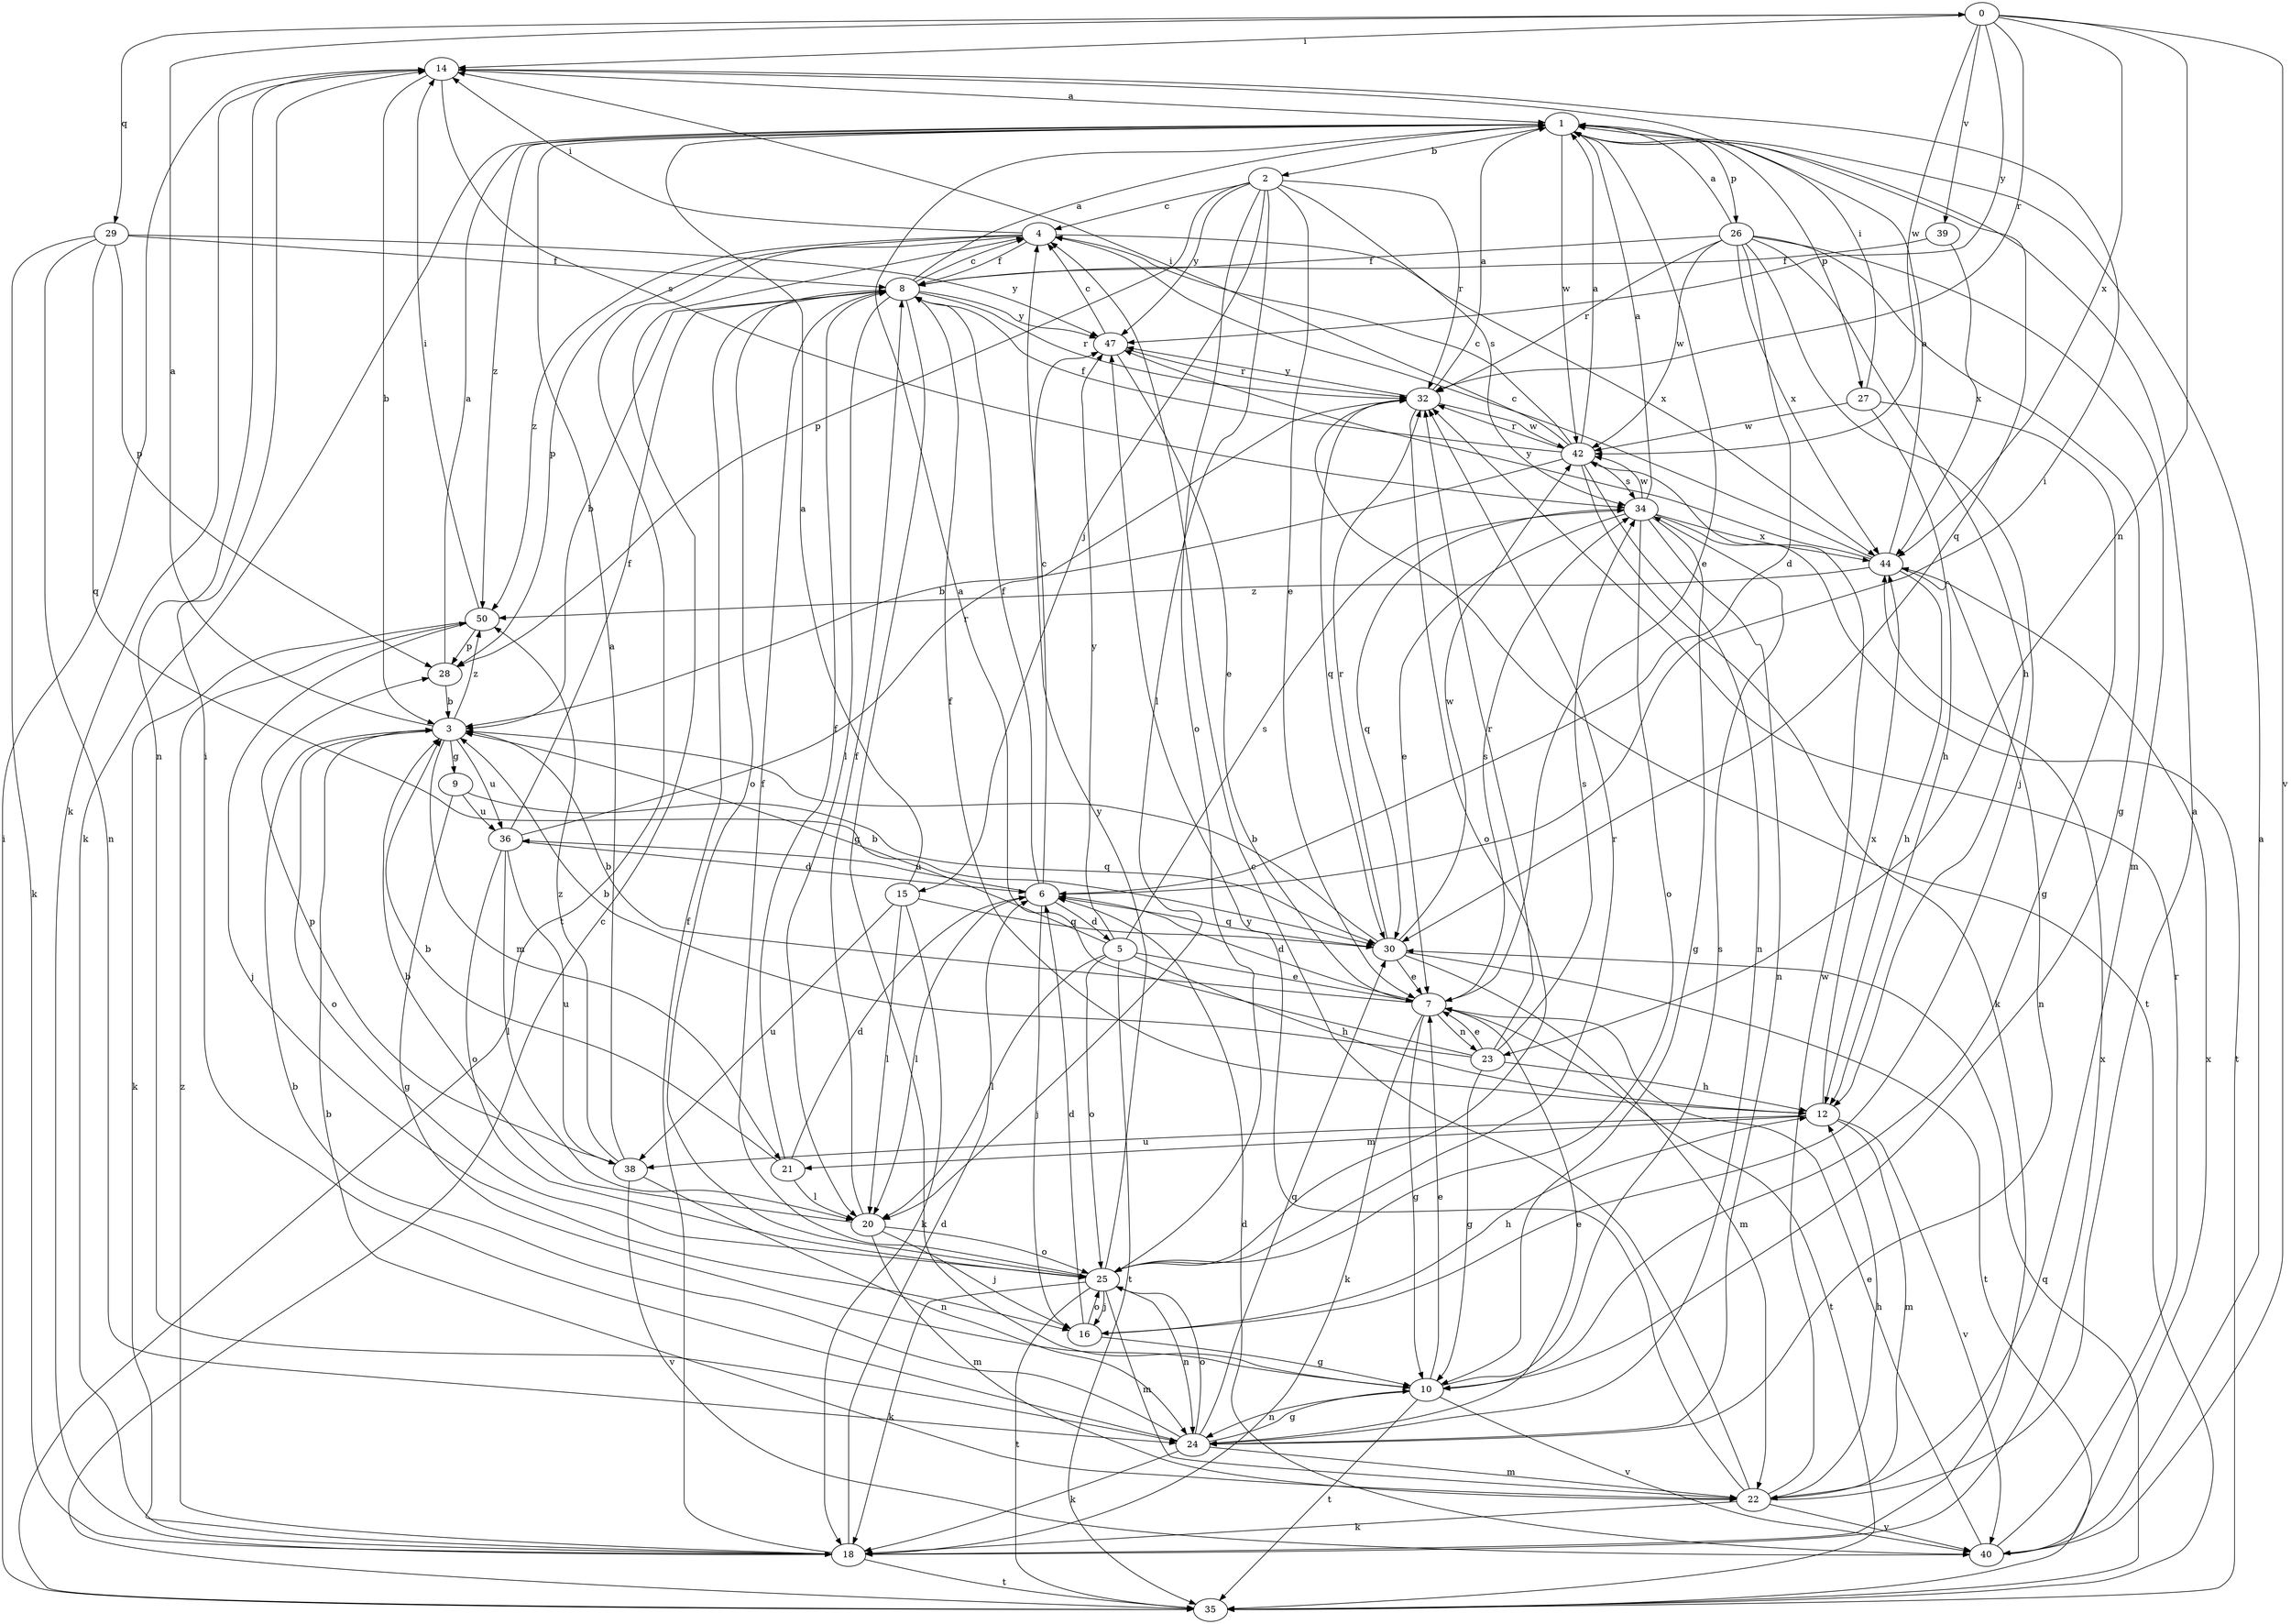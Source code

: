 strict digraph  {
0;
1;
2;
3;
4;
5;
6;
7;
8;
9;
10;
12;
14;
15;
16;
18;
20;
21;
22;
23;
24;
25;
26;
27;
28;
29;
30;
32;
34;
35;
36;
38;
39;
40;
42;
44;
47;
50;
0 -> 14  [label=i];
0 -> 23  [label=n];
0 -> 29  [label=q];
0 -> 32  [label=r];
0 -> 39  [label=v];
0 -> 40  [label=v];
0 -> 42  [label=w];
0 -> 44  [label=x];
0 -> 47  [label=y];
1 -> 2  [label=b];
1 -> 7  [label=e];
1 -> 18  [label=k];
1 -> 26  [label=p];
1 -> 27  [label=p];
1 -> 30  [label=q];
1 -> 42  [label=w];
1 -> 50  [label=z];
2 -> 4  [label=c];
2 -> 7  [label=e];
2 -> 15  [label=j];
2 -> 20  [label=l];
2 -> 25  [label=o];
2 -> 28  [label=p];
2 -> 32  [label=r];
2 -> 34  [label=s];
2 -> 47  [label=y];
3 -> 0  [label=a];
3 -> 9  [label=g];
3 -> 21  [label=m];
3 -> 25  [label=o];
3 -> 36  [label=u];
3 -> 50  [label=z];
4 -> 8  [label=f];
4 -> 14  [label=i];
4 -> 28  [label=p];
4 -> 35  [label=t];
4 -> 44  [label=x];
4 -> 50  [label=z];
5 -> 3  [label=b];
5 -> 7  [label=e];
5 -> 12  [label=h];
5 -> 20  [label=l];
5 -> 25  [label=o];
5 -> 34  [label=s];
5 -> 35  [label=t];
5 -> 47  [label=y];
6 -> 4  [label=c];
6 -> 5  [label=d];
6 -> 8  [label=f];
6 -> 14  [label=i];
6 -> 16  [label=j];
6 -> 20  [label=l];
6 -> 30  [label=q];
6 -> 36  [label=u];
7 -> 3  [label=b];
7 -> 6  [label=d];
7 -> 10  [label=g];
7 -> 18  [label=k];
7 -> 23  [label=n];
7 -> 34  [label=s];
7 -> 35  [label=t];
8 -> 1  [label=a];
8 -> 3  [label=b];
8 -> 4  [label=c];
8 -> 10  [label=g];
8 -> 20  [label=l];
8 -> 25  [label=o];
8 -> 32  [label=r];
8 -> 47  [label=y];
9 -> 10  [label=g];
9 -> 30  [label=q];
9 -> 36  [label=u];
10 -> 7  [label=e];
10 -> 24  [label=n];
10 -> 34  [label=s];
10 -> 35  [label=t];
10 -> 40  [label=v];
12 -> 8  [label=f];
12 -> 21  [label=m];
12 -> 22  [label=m];
12 -> 38  [label=u];
12 -> 40  [label=v];
12 -> 44  [label=x];
14 -> 1  [label=a];
14 -> 3  [label=b];
14 -> 18  [label=k];
14 -> 24  [label=n];
14 -> 34  [label=s];
15 -> 1  [label=a];
15 -> 18  [label=k];
15 -> 20  [label=l];
15 -> 30  [label=q];
15 -> 38  [label=u];
16 -> 6  [label=d];
16 -> 10  [label=g];
16 -> 12  [label=h];
16 -> 25  [label=o];
18 -> 6  [label=d];
18 -> 8  [label=f];
18 -> 35  [label=t];
18 -> 44  [label=x];
18 -> 50  [label=z];
20 -> 3  [label=b];
20 -> 8  [label=f];
20 -> 16  [label=j];
20 -> 22  [label=m];
20 -> 25  [label=o];
21 -> 3  [label=b];
21 -> 6  [label=d];
21 -> 8  [label=f];
21 -> 20  [label=l];
22 -> 1  [label=a];
22 -> 3  [label=b];
22 -> 4  [label=c];
22 -> 12  [label=h];
22 -> 18  [label=k];
22 -> 40  [label=v];
22 -> 42  [label=w];
22 -> 47  [label=y];
23 -> 1  [label=a];
23 -> 3  [label=b];
23 -> 7  [label=e];
23 -> 10  [label=g];
23 -> 12  [label=h];
23 -> 32  [label=r];
23 -> 34  [label=s];
24 -> 3  [label=b];
24 -> 7  [label=e];
24 -> 10  [label=g];
24 -> 14  [label=i];
24 -> 18  [label=k];
24 -> 22  [label=m];
24 -> 25  [label=o];
24 -> 30  [label=q];
25 -> 8  [label=f];
25 -> 16  [label=j];
25 -> 18  [label=k];
25 -> 22  [label=m];
25 -> 24  [label=n];
25 -> 32  [label=r];
25 -> 35  [label=t];
25 -> 47  [label=y];
26 -> 1  [label=a];
26 -> 6  [label=d];
26 -> 8  [label=f];
26 -> 10  [label=g];
26 -> 12  [label=h];
26 -> 16  [label=j];
26 -> 22  [label=m];
26 -> 32  [label=r];
26 -> 42  [label=w];
26 -> 44  [label=x];
27 -> 10  [label=g];
27 -> 12  [label=h];
27 -> 14  [label=i];
27 -> 42  [label=w];
28 -> 1  [label=a];
28 -> 3  [label=b];
29 -> 8  [label=f];
29 -> 18  [label=k];
29 -> 24  [label=n];
29 -> 28  [label=p];
29 -> 30  [label=q];
29 -> 47  [label=y];
30 -> 3  [label=b];
30 -> 7  [label=e];
30 -> 22  [label=m];
30 -> 32  [label=r];
30 -> 35  [label=t];
30 -> 42  [label=w];
32 -> 1  [label=a];
32 -> 25  [label=o];
32 -> 30  [label=q];
32 -> 35  [label=t];
32 -> 42  [label=w];
32 -> 47  [label=y];
34 -> 1  [label=a];
34 -> 7  [label=e];
34 -> 10  [label=g];
34 -> 24  [label=n];
34 -> 25  [label=o];
34 -> 30  [label=q];
34 -> 35  [label=t];
34 -> 42  [label=w];
34 -> 44  [label=x];
35 -> 4  [label=c];
35 -> 14  [label=i];
35 -> 30  [label=q];
36 -> 6  [label=d];
36 -> 8  [label=f];
36 -> 20  [label=l];
36 -> 25  [label=o];
36 -> 32  [label=r];
36 -> 38  [label=u];
38 -> 1  [label=a];
38 -> 24  [label=n];
38 -> 28  [label=p];
38 -> 40  [label=v];
38 -> 50  [label=z];
39 -> 8  [label=f];
39 -> 44  [label=x];
40 -> 1  [label=a];
40 -> 6  [label=d];
40 -> 7  [label=e];
40 -> 32  [label=r];
40 -> 44  [label=x];
42 -> 1  [label=a];
42 -> 3  [label=b];
42 -> 4  [label=c];
42 -> 8  [label=f];
42 -> 14  [label=i];
42 -> 18  [label=k];
42 -> 24  [label=n];
42 -> 32  [label=r];
42 -> 34  [label=s];
44 -> 1  [label=a];
44 -> 4  [label=c];
44 -> 12  [label=h];
44 -> 24  [label=n];
44 -> 47  [label=y];
44 -> 50  [label=z];
47 -> 4  [label=c];
47 -> 7  [label=e];
47 -> 32  [label=r];
50 -> 14  [label=i];
50 -> 16  [label=j];
50 -> 18  [label=k];
50 -> 28  [label=p];
}
